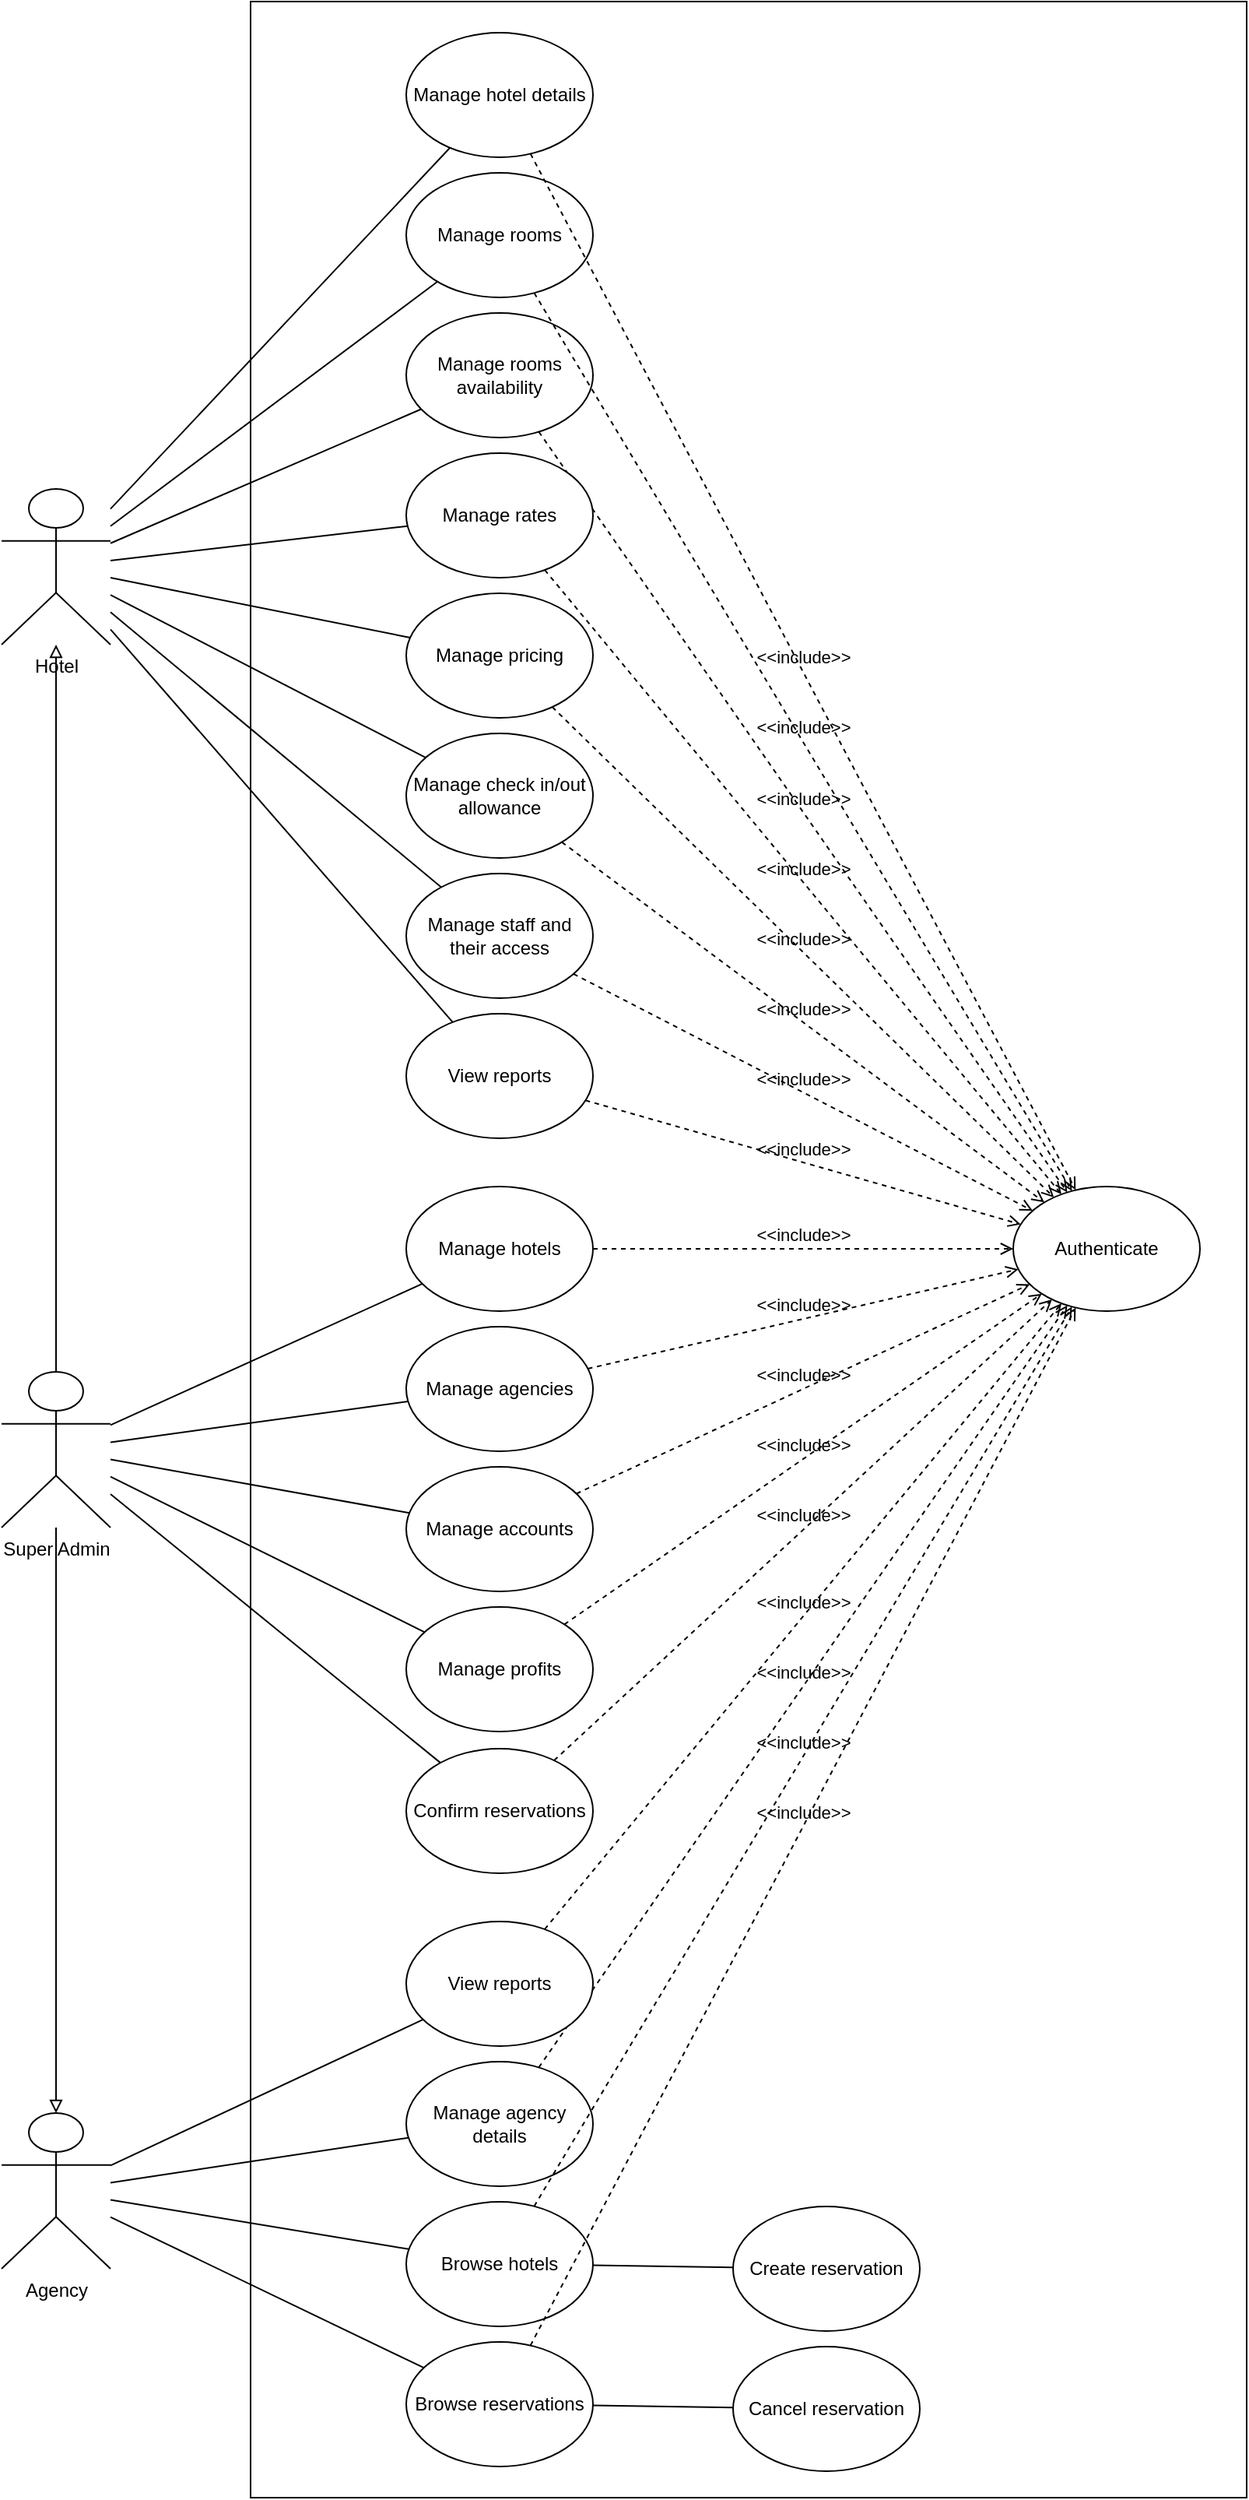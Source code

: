 <mxfile version="26.1.0">
  <diagram name="Page-1" id="pJQkfAfpMvx2vDXl0aS4">
    <mxGraphModel dx="3056" dy="1155" grid="1" gridSize="10" guides="1" tooltips="1" connect="1" arrows="1" fold="1" page="1" pageScale="1" pageWidth="850" pageHeight="1100" math="0" shadow="0">
      <root>
        <mxCell id="0" />
        <mxCell id="1" parent="0" />
        <mxCell id="0csRwr3EpI1_SjQ0noXX-63" value="" style="rounded=0;whiteSpace=wrap;html=1;" vertex="1" parent="1">
          <mxGeometry x="-690" y="7" width="640" height="1603" as="geometry" />
        </mxCell>
        <mxCell id="woPbn98t3P-iTWukvZgP-10" value="Manage hotel details" style="ellipse;whiteSpace=wrap;html=1;" parent="1" vertex="1">
          <mxGeometry x="-590" y="27" width="120" height="80" as="geometry" />
        </mxCell>
        <mxCell id="woPbn98t3P-iTWukvZgP-11" value="&lt;div&gt;Manage rooms&lt;/div&gt;" style="ellipse;whiteSpace=wrap;html=1;" parent="1" vertex="1">
          <mxGeometry x="-590" y="117" width="120" height="80" as="geometry" />
        </mxCell>
        <mxCell id="woPbn98t3P-iTWukvZgP-12" value="Manage rooms availability" style="ellipse;whiteSpace=wrap;html=1;" parent="1" vertex="1">
          <mxGeometry x="-590" y="207" width="120" height="80" as="geometry" />
        </mxCell>
        <mxCell id="woPbn98t3P-iTWukvZgP-13" value="Manage pricing" style="ellipse;whiteSpace=wrap;html=1;" parent="1" vertex="1">
          <mxGeometry x="-590" y="387" width="120" height="80" as="geometry" />
        </mxCell>
        <mxCell id="woPbn98t3P-iTWukvZgP-15" value="Manage check in/out allowance" style="ellipse;whiteSpace=wrap;html=1;" parent="1" vertex="1">
          <mxGeometry x="-590" y="477" width="120" height="80" as="geometry" />
        </mxCell>
        <mxCell id="woPbn98t3P-iTWukvZgP-17" value="Authenticate" style="ellipse;whiteSpace=wrap;html=1;" parent="1" vertex="1">
          <mxGeometry x="-200" y="768" width="120" height="80" as="geometry" />
        </mxCell>
        <mxCell id="woPbn98t3P-iTWukvZgP-18" value="&amp;lt;&amp;lt;include&amp;gt;&amp;gt;" style="html=1;verticalAlign=bottom;labelBackgroundColor=none;endArrow=open;endFill=0;dashed=1;rounded=0;" parent="1" source="woPbn98t3P-iTWukvZgP-10" target="woPbn98t3P-iTWukvZgP-17" edge="1">
          <mxGeometry width="160" relative="1" as="geometry">
            <mxPoint x="-410" y="330" as="sourcePoint" />
            <mxPoint x="-250" y="330" as="targetPoint" />
          </mxGeometry>
        </mxCell>
        <mxCell id="woPbn98t3P-iTWukvZgP-19" value="&amp;lt;&amp;lt;include&amp;gt;&amp;gt;" style="html=1;verticalAlign=bottom;labelBackgroundColor=none;endArrow=open;endFill=0;dashed=1;rounded=0;" parent="1" target="woPbn98t3P-iTWukvZgP-17" edge="1" source="0csRwr3EpI1_SjQ0noXX-32">
          <mxGeometry width="160" relative="1" as="geometry">
            <mxPoint x="-420" y="410" as="sourcePoint" />
            <mxPoint x="-255" y="410" as="targetPoint" />
          </mxGeometry>
        </mxCell>
        <mxCell id="woPbn98t3P-iTWukvZgP-20" value="&amp;lt;&amp;lt;include&amp;gt;&amp;gt;" style="html=1;verticalAlign=bottom;labelBackgroundColor=none;endArrow=open;endFill=0;dashed=1;rounded=0;" parent="1" source="woPbn98t3P-iTWukvZgP-12" target="woPbn98t3P-iTWukvZgP-17" edge="1">
          <mxGeometry width="160" relative="1" as="geometry">
            <mxPoint x="-410" y="420" as="sourcePoint" />
            <mxPoint x="-297" y="422" as="targetPoint" />
          </mxGeometry>
        </mxCell>
        <mxCell id="woPbn98t3P-iTWukvZgP-21" value="&amp;lt;&amp;lt;include&amp;gt;&amp;gt;" style="html=1;verticalAlign=bottom;labelBackgroundColor=none;endArrow=open;endFill=0;dashed=1;rounded=0;" parent="1" source="woPbn98t3P-iTWukvZgP-13" target="woPbn98t3P-iTWukvZgP-17" edge="1">
          <mxGeometry width="160" relative="1" as="geometry">
            <mxPoint x="-410" y="510" as="sourcePoint" />
            <mxPoint x="-315" y="450" as="targetPoint" />
          </mxGeometry>
        </mxCell>
        <mxCell id="woPbn98t3P-iTWukvZgP-22" value="&amp;lt;&amp;lt;include&amp;gt;&amp;gt;" style="html=1;verticalAlign=bottom;labelBackgroundColor=none;endArrow=open;endFill=0;dashed=1;rounded=0;" parent="1" source="woPbn98t3P-iTWukvZgP-15" target="woPbn98t3P-iTWukvZgP-17" edge="1">
          <mxGeometry width="160" relative="1" as="geometry">
            <mxPoint x="-410" y="600" as="sourcePoint" />
            <mxPoint x="-72" y="988" as="targetPoint" />
          </mxGeometry>
        </mxCell>
        <mxCell id="DD-lqxEj_kKFfVJaps85-12" value="&lt;div&gt;Manage staff and their access&lt;/div&gt;" style="ellipse;whiteSpace=wrap;html=1;" parent="1" vertex="1">
          <mxGeometry x="-590" y="567" width="120" height="80" as="geometry" />
        </mxCell>
        <mxCell id="DD-lqxEj_kKFfVJaps85-13" value="&lt;div&gt;View reports&lt;/div&gt;" style="ellipse;whiteSpace=wrap;html=1;" parent="1" vertex="1">
          <mxGeometry x="-590" y="657" width="120" height="80" as="geometry" />
        </mxCell>
        <mxCell id="DD-lqxEj_kKFfVJaps85-14" value="&amp;lt;&amp;lt;include&amp;gt;&amp;gt;" style="html=1;verticalAlign=bottom;labelBackgroundColor=none;endArrow=open;endFill=0;dashed=1;rounded=0;" parent="1" source="DD-lqxEj_kKFfVJaps85-12" target="woPbn98t3P-iTWukvZgP-17" edge="1">
          <mxGeometry width="160" relative="1" as="geometry">
            <mxPoint x="-410" y="690" as="sourcePoint" />
            <mxPoint x="-52" y="988" as="targetPoint" />
          </mxGeometry>
        </mxCell>
        <mxCell id="DD-lqxEj_kKFfVJaps85-15" value="&amp;lt;&amp;lt;include&amp;gt;&amp;gt;" style="html=1;verticalAlign=bottom;labelBackgroundColor=none;endArrow=open;endFill=0;dashed=1;rounded=0;" parent="1" source="DD-lqxEj_kKFfVJaps85-13" edge="1" target="woPbn98t3P-iTWukvZgP-17">
          <mxGeometry width="160" relative="1" as="geometry">
            <mxPoint x="-410" y="860" as="sourcePoint" />
            <mxPoint x="-80" y="1090" as="targetPoint" />
          </mxGeometry>
        </mxCell>
        <mxCell id="DD-lqxEj_kKFfVJaps85-24" value="&lt;div&gt;Manage agency details&lt;/div&gt;" style="ellipse;whiteSpace=wrap;html=1;" parent="1" vertex="1">
          <mxGeometry x="-590" y="1330" width="120" height="80" as="geometry" />
        </mxCell>
        <mxCell id="DD-lqxEj_kKFfVJaps85-25" value="Browse hotels" style="ellipse;whiteSpace=wrap;html=1;" parent="1" vertex="1">
          <mxGeometry x="-590" y="1420" width="120" height="80" as="geometry" />
        </mxCell>
        <mxCell id="DD-lqxEj_kKFfVJaps85-26" value="Browse reservations" style="ellipse;whiteSpace=wrap;html=1;" parent="1" vertex="1">
          <mxGeometry x="-590" y="1510" width="120" height="80" as="geometry" />
        </mxCell>
        <mxCell id="DD-lqxEj_kKFfVJaps85-32" value="&amp;lt;&amp;lt;include&amp;gt;&amp;gt;" style="html=1;verticalAlign=bottom;labelBackgroundColor=none;endArrow=open;endFill=0;dashed=1;rounded=0;" parent="1" source="DD-lqxEj_kKFfVJaps85-24" target="woPbn98t3P-iTWukvZgP-17" edge="1">
          <mxGeometry width="160" relative="1" as="geometry">
            <mxPoint x="-410" y="990" as="sourcePoint" />
            <mxPoint x="-70" y="960" as="targetPoint" />
          </mxGeometry>
        </mxCell>
        <mxCell id="DD-lqxEj_kKFfVJaps85-33" value="&amp;lt;&amp;lt;include&amp;gt;&amp;gt;" style="html=1;verticalAlign=bottom;labelBackgroundColor=none;endArrow=open;endFill=0;dashed=1;rounded=0;" parent="1" source="DD-lqxEj_kKFfVJaps85-25" target="woPbn98t3P-iTWukvZgP-17" edge="1">
          <mxGeometry width="160" relative="1" as="geometry">
            <mxPoint x="-410" y="1150" as="sourcePoint" />
            <mxPoint x="-52" y="988" as="targetPoint" />
          </mxGeometry>
        </mxCell>
        <mxCell id="DD-lqxEj_kKFfVJaps85-34" value="&amp;lt;&amp;lt;include&amp;gt;&amp;gt;" style="html=1;verticalAlign=bottom;labelBackgroundColor=none;endArrow=open;endFill=0;dashed=1;rounded=0;" parent="1" source="DD-lqxEj_kKFfVJaps85-26" target="woPbn98t3P-iTWukvZgP-17" edge="1">
          <mxGeometry width="160" relative="1" as="geometry">
            <mxPoint x="-410" y="1240" as="sourcePoint" />
            <mxPoint x="-10" y="1000" as="targetPoint" />
          </mxGeometry>
        </mxCell>
        <mxCell id="DD-lqxEj_kKFfVJaps85-57" value="&lt;div&gt;Manage accounts&lt;/div&gt;" style="ellipse;whiteSpace=wrap;html=1;" parent="1" vertex="1">
          <mxGeometry x="-590" y="948" width="120" height="80" as="geometry" />
        </mxCell>
        <mxCell id="DD-lqxEj_kKFfVJaps85-58" value="Confirm reservations" style="ellipse;whiteSpace=wrap;html=1;" parent="1" vertex="1">
          <mxGeometry x="-590" y="1129" width="120" height="80" as="geometry" />
        </mxCell>
        <mxCell id="DD-lqxEj_kKFfVJaps85-59" value="Manage profits" style="ellipse;whiteSpace=wrap;html=1;" parent="1" vertex="1">
          <mxGeometry x="-590" y="1038" width="120" height="80" as="geometry" />
        </mxCell>
        <mxCell id="DD-lqxEj_kKFfVJaps85-64" value="&amp;lt;&amp;lt;include&amp;gt;&amp;gt;" style="html=1;verticalAlign=bottom;labelBackgroundColor=none;endArrow=open;endFill=0;dashed=1;rounded=0;" parent="1" source="DD-lqxEj_kKFfVJaps85-57" target="woPbn98t3P-iTWukvZgP-17" edge="1">
          <mxGeometry width="160" relative="1" as="geometry">
            <mxPoint x="-410" y="1420" as="sourcePoint" />
            <mxPoint x="-10" y="1000" as="targetPoint" />
          </mxGeometry>
        </mxCell>
        <mxCell id="DD-lqxEj_kKFfVJaps85-65" value="&amp;lt;&amp;lt;include&amp;gt;&amp;gt;" style="html=1;verticalAlign=bottom;labelBackgroundColor=none;endArrow=open;endFill=0;dashed=1;rounded=0;" parent="1" source="DD-lqxEj_kKFfVJaps85-58" target="woPbn98t3P-iTWukvZgP-17" edge="1">
          <mxGeometry width="160" relative="1" as="geometry">
            <mxPoint x="-410" y="1591" as="sourcePoint" />
            <mxPoint x="-52" y="988" as="targetPoint" />
          </mxGeometry>
        </mxCell>
        <mxCell id="DD-lqxEj_kKFfVJaps85-66" value="&amp;lt;&amp;lt;include&amp;gt;&amp;gt;" style="html=1;verticalAlign=bottom;labelBackgroundColor=none;endArrow=open;endFill=0;dashed=1;rounded=0;" parent="1" source="DD-lqxEj_kKFfVJaps85-59" target="woPbn98t3P-iTWukvZgP-17" edge="1">
          <mxGeometry width="160" relative="1" as="geometry">
            <mxPoint x="-410" y="1681" as="sourcePoint" />
            <mxPoint x="-10" y="1000" as="targetPoint" />
          </mxGeometry>
        </mxCell>
        <mxCell id="0csRwr3EpI1_SjQ0noXX-1" value="&lt;div&gt;Hotel&lt;/div&gt;" style="shape=umlActor;verticalLabelPosition=bottom;verticalAlign=top;html=1;outlineConnect=0;" vertex="1" parent="1">
          <mxGeometry x="-850" y="320" width="70" height="100" as="geometry" />
        </mxCell>
        <mxCell id="0csRwr3EpI1_SjQ0noXX-8" value="" style="endArrow=none;html=1;rounded=0;" edge="1" parent="1" source="0csRwr3EpI1_SjQ0noXX-1" target="woPbn98t3P-iTWukvZgP-10">
          <mxGeometry width="50" height="50" relative="1" as="geometry">
            <mxPoint x="-750" y="460" as="sourcePoint" />
            <mxPoint x="-700" y="410" as="targetPoint" />
          </mxGeometry>
        </mxCell>
        <mxCell id="0csRwr3EpI1_SjQ0noXX-9" value="" style="endArrow=none;html=1;rounded=0;" edge="1" parent="1" source="0csRwr3EpI1_SjQ0noXX-1" target="woPbn98t3P-iTWukvZgP-11">
          <mxGeometry width="50" height="50" relative="1" as="geometry">
            <mxPoint x="-770" y="423" as="sourcePoint" />
            <mxPoint x="-530" y="170" as="targetPoint" />
          </mxGeometry>
        </mxCell>
        <mxCell id="0csRwr3EpI1_SjQ0noXX-10" value="" style="endArrow=none;html=1;rounded=0;" edge="1" parent="1" source="0csRwr3EpI1_SjQ0noXX-1" target="woPbn98t3P-iTWukvZgP-12">
          <mxGeometry width="50" height="50" relative="1" as="geometry">
            <mxPoint x="-770" y="423" as="sourcePoint" />
            <mxPoint x="-530" y="260" as="targetPoint" />
          </mxGeometry>
        </mxCell>
        <mxCell id="0csRwr3EpI1_SjQ0noXX-11" value="" style="endArrow=none;html=1;rounded=0;" edge="1" parent="1" source="0csRwr3EpI1_SjQ0noXX-1" target="woPbn98t3P-iTWukvZgP-13">
          <mxGeometry width="50" height="50" relative="1" as="geometry">
            <mxPoint x="-770" y="423" as="sourcePoint" />
            <mxPoint x="-530" y="350" as="targetPoint" />
          </mxGeometry>
        </mxCell>
        <mxCell id="0csRwr3EpI1_SjQ0noXX-12" value="" style="endArrow=none;html=1;rounded=0;" edge="1" parent="1" source="0csRwr3EpI1_SjQ0noXX-1" target="woPbn98t3P-iTWukvZgP-15">
          <mxGeometry width="50" height="50" relative="1" as="geometry">
            <mxPoint x="-770" y="423" as="sourcePoint" />
            <mxPoint x="-530" y="440" as="targetPoint" />
          </mxGeometry>
        </mxCell>
        <mxCell id="0csRwr3EpI1_SjQ0noXX-14" value="" style="endArrow=none;html=1;rounded=0;" edge="1" parent="1" source="0csRwr3EpI1_SjQ0noXX-1" target="DD-lqxEj_kKFfVJaps85-12">
          <mxGeometry width="50" height="50" relative="1" as="geometry">
            <mxPoint x="-770" y="423" as="sourcePoint" />
            <mxPoint x="-530" y="530" as="targetPoint" />
          </mxGeometry>
        </mxCell>
        <mxCell id="0csRwr3EpI1_SjQ0noXX-15" value="" style="endArrow=none;html=1;rounded=0;" edge="1" parent="1" source="0csRwr3EpI1_SjQ0noXX-1" target="DD-lqxEj_kKFfVJaps85-13">
          <mxGeometry width="50" height="50" relative="1" as="geometry">
            <mxPoint x="-770" y="423" as="sourcePoint" />
            <mxPoint x="-530" y="620" as="targetPoint" />
          </mxGeometry>
        </mxCell>
        <mxCell id="0csRwr3EpI1_SjQ0noXX-61" style="edgeStyle=orthogonalEdgeStyle;rounded=0;orthogonalLoop=1;jettySize=auto;html=1;endArrow=block;endFill=0;" edge="1" parent="1" source="0csRwr3EpI1_SjQ0noXX-16" target="0csRwr3EpI1_SjQ0noXX-1">
          <mxGeometry relative="1" as="geometry" />
        </mxCell>
        <mxCell id="0csRwr3EpI1_SjQ0noXX-62" style="edgeStyle=orthogonalEdgeStyle;rounded=0;orthogonalLoop=1;jettySize=auto;html=1;endArrow=block;endFill=0;" edge="1" parent="1" source="0csRwr3EpI1_SjQ0noXX-16" target="0csRwr3EpI1_SjQ0noXX-20">
          <mxGeometry relative="1" as="geometry" />
        </mxCell>
        <mxCell id="0csRwr3EpI1_SjQ0noXX-16" value="&lt;div&gt;Super Admin&lt;/div&gt;" style="shape=umlActor;verticalLabelPosition=bottom;verticalAlign=top;html=1;outlineConnect=0;" vertex="1" parent="1">
          <mxGeometry x="-850" y="887" width="70" height="100" as="geometry" />
        </mxCell>
        <mxCell id="0csRwr3EpI1_SjQ0noXX-17" value="" style="endArrow=none;html=1;rounded=0;" edge="1" parent="1" source="0csRwr3EpI1_SjQ0noXX-16" target="DD-lqxEj_kKFfVJaps85-57">
          <mxGeometry width="50" height="50" relative="1" as="geometry">
            <mxPoint x="-770" y="460" as="sourcePoint" />
            <mxPoint x="-530" y="747" as="targetPoint" />
          </mxGeometry>
        </mxCell>
        <mxCell id="0csRwr3EpI1_SjQ0noXX-18" value="" style="endArrow=none;html=1;rounded=0;" edge="1" parent="1" source="0csRwr3EpI1_SjQ0noXX-16" target="DD-lqxEj_kKFfVJaps85-58">
          <mxGeometry width="50" height="50" relative="1" as="geometry">
            <mxPoint x="-770" y="950" as="sourcePoint" />
            <mxPoint x="-530" y="908" as="targetPoint" />
          </mxGeometry>
        </mxCell>
        <mxCell id="0csRwr3EpI1_SjQ0noXX-19" value="" style="endArrow=none;html=1;rounded=0;" edge="1" parent="1" source="0csRwr3EpI1_SjQ0noXX-16" target="DD-lqxEj_kKFfVJaps85-59">
          <mxGeometry width="50" height="50" relative="1" as="geometry">
            <mxPoint x="-770" y="950" as="sourcePoint" />
            <mxPoint x="-530" y="998" as="targetPoint" />
          </mxGeometry>
        </mxCell>
        <mxCell id="0csRwr3EpI1_SjQ0noXX-20" value="Agency" style="shape=umlActor;verticalLabelPosition=bottom;verticalAlign=top;html=1;outlineConnect=0;" vertex="1" parent="1">
          <mxGeometry x="-850" y="1363" width="70" height="100" as="geometry" />
        </mxCell>
        <mxCell id="0csRwr3EpI1_SjQ0noXX-23" value="" style="endArrow=none;html=1;rounded=0;" edge="1" parent="1" source="0csRwr3EpI1_SjQ0noXX-20" target="DD-lqxEj_kKFfVJaps85-24">
          <mxGeometry width="50" height="50" relative="1" as="geometry">
            <mxPoint x="-770" y="1116" as="sourcePoint" />
            <mxPoint x="-530" y="1254" as="targetPoint" />
          </mxGeometry>
        </mxCell>
        <mxCell id="0csRwr3EpI1_SjQ0noXX-24" value="" style="endArrow=none;html=1;rounded=0;" edge="1" parent="1" source="0csRwr3EpI1_SjQ0noXX-20" target="DD-lqxEj_kKFfVJaps85-25">
          <mxGeometry width="50" height="50" relative="1" as="geometry">
            <mxPoint x="-770" y="1476" as="sourcePoint" />
            <mxPoint x="-530" y="1383" as="targetPoint" />
          </mxGeometry>
        </mxCell>
        <mxCell id="0csRwr3EpI1_SjQ0noXX-25" value="" style="endArrow=none;html=1;rounded=0;" edge="1" parent="1" source="0csRwr3EpI1_SjQ0noXX-20" target="DD-lqxEj_kKFfVJaps85-26">
          <mxGeometry width="50" height="50" relative="1" as="geometry">
            <mxPoint x="-760" y="1486" as="sourcePoint" />
            <mxPoint x="-530" y="1476" as="targetPoint" />
          </mxGeometry>
        </mxCell>
        <mxCell id="0csRwr3EpI1_SjQ0noXX-28" value="Cancel reservation" style="ellipse;whiteSpace=wrap;html=1;" vertex="1" parent="1">
          <mxGeometry x="-380" y="1513" width="120" height="80" as="geometry" />
        </mxCell>
        <mxCell id="0csRwr3EpI1_SjQ0noXX-31" value="" style="endArrow=none;html=1;rounded=0;" edge="1" parent="1" source="DD-lqxEj_kKFfVJaps85-26" target="0csRwr3EpI1_SjQ0noXX-28">
          <mxGeometry width="50" height="50" relative="1" as="geometry">
            <mxPoint x="-540" y="1633" as="sourcePoint" />
            <mxPoint x="-470" y="1603" as="targetPoint" />
          </mxGeometry>
        </mxCell>
        <mxCell id="0csRwr3EpI1_SjQ0noXX-32" value="Manage  rates" style="ellipse;whiteSpace=wrap;html=1;" vertex="1" parent="1">
          <mxGeometry x="-590" y="297" width="120" height="80" as="geometry" />
        </mxCell>
        <mxCell id="0csRwr3EpI1_SjQ0noXX-33" value="" style="endArrow=none;html=1;rounded=0;" edge="1" parent="1" source="0csRwr3EpI1_SjQ0noXX-1" target="0csRwr3EpI1_SjQ0noXX-32">
          <mxGeometry width="50" height="50" relative="1" as="geometry">
            <mxPoint x="-320" y="380" as="sourcePoint" />
            <mxPoint x="-270" y="330" as="targetPoint" />
          </mxGeometry>
        </mxCell>
        <mxCell id="0csRwr3EpI1_SjQ0noXX-35" value="Create reservation" style="ellipse;whiteSpace=wrap;html=1;" vertex="1" parent="1">
          <mxGeometry x="-380" y="1423" width="120" height="80" as="geometry" />
        </mxCell>
        <mxCell id="0csRwr3EpI1_SjQ0noXX-36" value="" style="endArrow=none;html=1;rounded=0;" edge="1" parent="1" source="DD-lqxEj_kKFfVJaps85-25" target="0csRwr3EpI1_SjQ0noXX-35">
          <mxGeometry width="50" height="50" relative="1" as="geometry">
            <mxPoint x="-770" y="1476" as="sourcePoint" />
            <mxPoint x="-530" y="1474" as="targetPoint" />
          </mxGeometry>
        </mxCell>
        <mxCell id="0csRwr3EpI1_SjQ0noXX-45" value="View reports" style="ellipse;whiteSpace=wrap;html=1;" vertex="1" parent="1">
          <mxGeometry x="-590" y="1240" width="120" height="80" as="geometry" />
        </mxCell>
        <mxCell id="0csRwr3EpI1_SjQ0noXX-47" value="" style="endArrow=none;html=1;rounded=0;" edge="1" parent="1" source="0csRwr3EpI1_SjQ0noXX-20" target="0csRwr3EpI1_SjQ0noXX-45">
          <mxGeometry width="50" height="50" relative="1" as="geometry">
            <mxPoint x="-770" y="1056" as="sourcePoint" />
            <mxPoint x="-513" y="1225" as="targetPoint" />
          </mxGeometry>
        </mxCell>
        <mxCell id="0csRwr3EpI1_SjQ0noXX-52" value="&lt;div&gt;Manage hotels&lt;/div&gt;" style="ellipse;whiteSpace=wrap;html=1;" vertex="1" parent="1">
          <mxGeometry x="-590" y="768" width="120" height="80" as="geometry" />
        </mxCell>
        <mxCell id="0csRwr3EpI1_SjQ0noXX-53" value="&lt;div&gt;Manage agencies&lt;/div&gt;" style="ellipse;whiteSpace=wrap;html=1;" vertex="1" parent="1">
          <mxGeometry x="-590" y="858" width="120" height="80" as="geometry" />
        </mxCell>
        <mxCell id="0csRwr3EpI1_SjQ0noXX-54" value="" style="endArrow=none;html=1;rounded=0;" edge="1" parent="1" source="0csRwr3EpI1_SjQ0noXX-16" target="0csRwr3EpI1_SjQ0noXX-53">
          <mxGeometry width="50" height="50" relative="1" as="geometry">
            <mxPoint x="-770" y="953" as="sourcePoint" />
            <mxPoint x="-528" y="992" as="targetPoint" />
          </mxGeometry>
        </mxCell>
        <mxCell id="0csRwr3EpI1_SjQ0noXX-55" value="" style="endArrow=none;html=1;rounded=0;" edge="1" parent="1" source="0csRwr3EpI1_SjQ0noXX-16" target="0csRwr3EpI1_SjQ0noXX-52">
          <mxGeometry width="50" height="50" relative="1" as="geometry">
            <mxPoint x="-770" y="943" as="sourcePoint" />
            <mxPoint x="-529" y="917" as="targetPoint" />
          </mxGeometry>
        </mxCell>
        <mxCell id="0csRwr3EpI1_SjQ0noXX-56" value="&amp;lt;&amp;lt;include&amp;gt;&amp;gt;" style="html=1;verticalAlign=bottom;labelBackgroundColor=none;endArrow=open;endFill=0;dashed=1;rounded=0;" edge="1" parent="1" source="0csRwr3EpI1_SjQ0noXX-53" target="woPbn98t3P-iTWukvZgP-17">
          <mxGeometry width="160" relative="1" as="geometry">
            <mxPoint x="-410" y="1020" as="sourcePoint" />
            <mxPoint x="90" y="984" as="targetPoint" />
          </mxGeometry>
        </mxCell>
        <mxCell id="0csRwr3EpI1_SjQ0noXX-57" value="&amp;lt;&amp;lt;include&amp;gt;&amp;gt;" style="html=1;verticalAlign=bottom;labelBackgroundColor=none;endArrow=open;endFill=0;dashed=1;rounded=0;" edge="1" parent="1" source="0csRwr3EpI1_SjQ0noXX-52" target="woPbn98t3P-iTWukvZgP-17">
          <mxGeometry width="160" relative="1" as="geometry">
            <mxPoint x="-410" y="938" as="sourcePoint" />
            <mxPoint x="90" y="976" as="targetPoint" />
          </mxGeometry>
        </mxCell>
        <mxCell id="0csRwr3EpI1_SjQ0noXX-59" value="&amp;lt;&amp;lt;include&amp;gt;&amp;gt;" style="html=1;verticalAlign=bottom;labelBackgroundColor=none;endArrow=open;endFill=0;dashed=1;rounded=0;" edge="1" parent="1" source="woPbn98t3P-iTWukvZgP-11" target="woPbn98t3P-iTWukvZgP-17">
          <mxGeometry width="160" relative="1" as="geometry">
            <mxPoint x="-445" y="116" as="sourcePoint" />
            <mxPoint x="125" y="944" as="targetPoint" />
          </mxGeometry>
        </mxCell>
        <mxCell id="0csRwr3EpI1_SjQ0noXX-60" value="&amp;lt;&amp;lt;include&amp;gt;&amp;gt;" style="html=1;verticalAlign=bottom;labelBackgroundColor=none;endArrow=open;endFill=0;dashed=1;rounded=0;" edge="1" parent="1" source="0csRwr3EpI1_SjQ0noXX-45" target="woPbn98t3P-iTWukvZgP-17">
          <mxGeometry width="160" relative="1" as="geometry">
            <mxPoint x="-433" y="1478" as="sourcePoint" />
            <mxPoint x="113" y="1012" as="targetPoint" />
          </mxGeometry>
        </mxCell>
      </root>
    </mxGraphModel>
  </diagram>
</mxfile>
